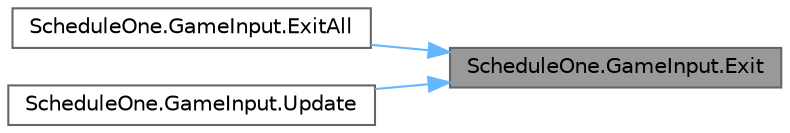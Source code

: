 digraph "ScheduleOne.GameInput.Exit"
{
 // LATEX_PDF_SIZE
  bgcolor="transparent";
  edge [fontname=Helvetica,fontsize=10,labelfontname=Helvetica,labelfontsize=10];
  node [fontname=Helvetica,fontsize=10,shape=box,height=0.2,width=0.4];
  rankdir="RL";
  Node1 [id="Node000001",label="ScheduleOne.GameInput.Exit",height=0.2,width=0.4,color="gray40", fillcolor="grey60", style="filled", fontcolor="black",tooltip=" "];
  Node1 -> Node2 [id="edge1_Node000001_Node000002",dir="back",color="steelblue1",style="solid",tooltip=" "];
  Node2 [id="Node000002",label="ScheduleOne.GameInput.ExitAll",height=0.2,width=0.4,color="grey40", fillcolor="white", style="filled",URL="$class_schedule_one_1_1_game_input.html#a7d18adcf50fec4a9b0b8bc3a6b2110d0",tooltip=" "];
  Node1 -> Node3 [id="edge2_Node000001_Node000003",dir="back",color="steelblue1",style="solid",tooltip=" "];
  Node3 [id="Node000003",label="ScheduleOne.GameInput.Update",height=0.2,width=0.4,color="grey40", fillcolor="white", style="filled",URL="$class_schedule_one_1_1_game_input.html#a0e0dc04641377287663fcf574eaad3be",tooltip=" "];
}
